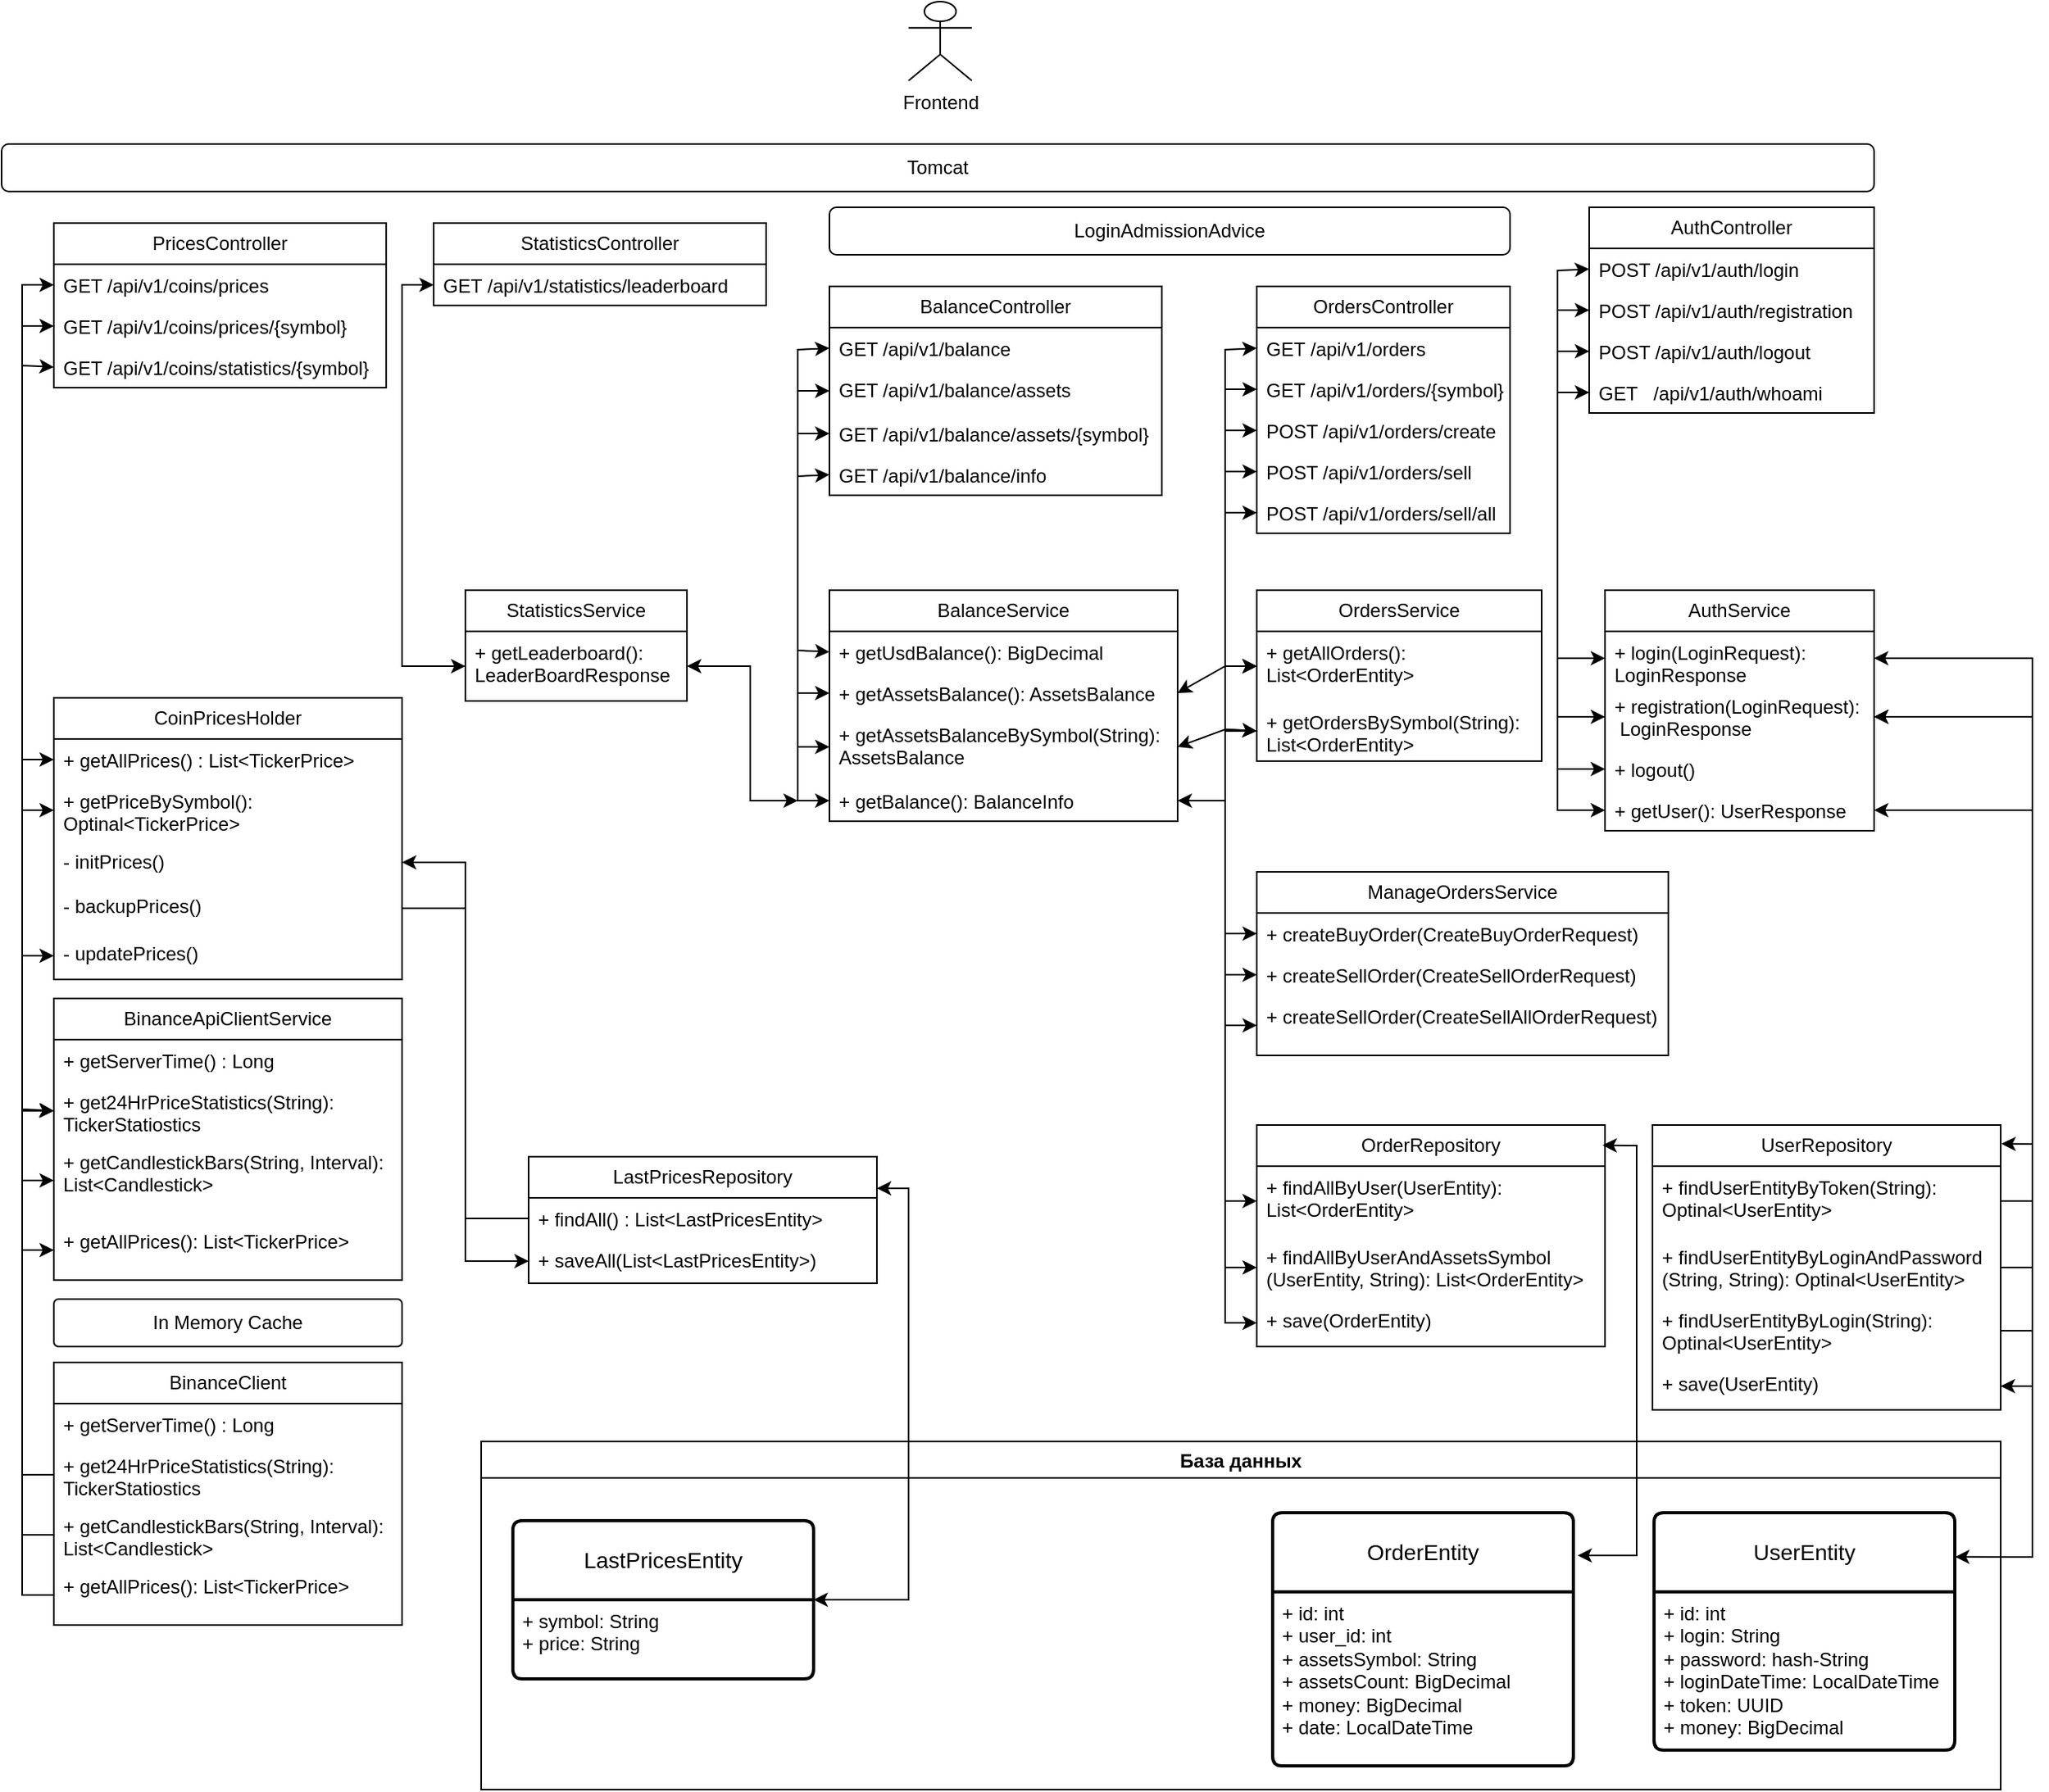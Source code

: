 <mxfile version="22.1.7" type="github">
  <diagram name="Страница — 1" id="rO8V4aVN-rIy3pqux7ci">
    <mxGraphModel dx="1809" dy="1086" grid="1" gridSize="10" guides="1" tooltips="1" connect="1" arrows="1" fold="1" page="1" pageScale="1" pageWidth="827" pageHeight="1169" math="0" shadow="0">
      <root>
        <mxCell id="0" />
        <mxCell id="1" parent="0" />
        <object label="BinanceClient" id="hBBP8pE9rFsqgsCnpL-p-4">
          <mxCell style="swimlane;fontStyle=0;childLayout=stackLayout;horizontal=1;startSize=26;fillColor=none;horizontalStack=0;resizeParent=1;resizeParentMax=0;resizeLast=0;collapsible=1;marginBottom=0;whiteSpace=wrap;html=1;" vertex="1" parent="1">
            <mxGeometry x="40" y="870" width="220" height="166" as="geometry">
              <mxRectangle x="90" y="880" width="110" height="30" as="alternateBounds" />
            </mxGeometry>
          </mxCell>
        </object>
        <mxCell id="hBBP8pE9rFsqgsCnpL-p-5" value="+ getServerTime() : Long" style="text;strokeColor=none;fillColor=none;align=left;verticalAlign=top;spacingLeft=4;spacingRight=4;overflow=hidden;rotatable=0;points=[[0,0.5],[1,0.5]];portConstraint=eastwest;whiteSpace=wrap;html=1;" vertex="1" parent="hBBP8pE9rFsqgsCnpL-p-4">
          <mxGeometry y="26" width="220" height="26" as="geometry" />
        </mxCell>
        <mxCell id="hBBP8pE9rFsqgsCnpL-p-7" value="+&amp;nbsp;get24HrPriceStatistics(String): TickerStatiostics" style="text;strokeColor=none;fillColor=none;align=left;verticalAlign=top;spacingLeft=4;spacingRight=4;overflow=hidden;rotatable=0;points=[[0,0.5],[1,0.5]];portConstraint=eastwest;whiteSpace=wrap;html=1;" vertex="1" parent="hBBP8pE9rFsqgsCnpL-p-4">
          <mxGeometry y="52" width="220" height="38" as="geometry" />
        </mxCell>
        <mxCell id="hBBP8pE9rFsqgsCnpL-p-6" value="+ getCandlestickBars(String, Interval): List&amp;lt;Candlestick&amp;gt;" style="text;strokeColor=none;fillColor=none;align=left;verticalAlign=top;spacingLeft=4;spacingRight=4;overflow=hidden;rotatable=0;points=[[0,0.5],[1,0.5]];portConstraint=eastwest;whiteSpace=wrap;html=1;" vertex="1" parent="hBBP8pE9rFsqgsCnpL-p-4">
          <mxGeometry y="90" width="220" height="38" as="geometry" />
        </mxCell>
        <mxCell id="hBBP8pE9rFsqgsCnpL-p-10" value="+ getAllPrices(): List&amp;lt;TickerPrice&amp;gt;" style="text;strokeColor=none;fillColor=none;align=left;verticalAlign=top;spacingLeft=4;spacingRight=4;overflow=hidden;rotatable=0;points=[[0,0.5],[1,0.5]];portConstraint=eastwest;whiteSpace=wrap;html=1;" vertex="1" parent="hBBP8pE9rFsqgsCnpL-p-4">
          <mxGeometry y="128" width="220" height="38" as="geometry" />
        </mxCell>
        <mxCell id="hBBP8pE9rFsqgsCnpL-p-12" value="In Memory Cache" style="rounded=1;arcSize=10;whiteSpace=wrap;html=1;align=center;" vertex="1" parent="1">
          <mxGeometry x="40" y="830" width="220" height="30" as="geometry" />
        </mxCell>
        <object label="BinanceApiClientService" id="hBBP8pE9rFsqgsCnpL-p-13">
          <mxCell style="swimlane;fontStyle=0;childLayout=stackLayout;horizontal=1;startSize=26;fillColor=none;horizontalStack=0;resizeParent=1;resizeParentMax=0;resizeLast=0;collapsible=1;marginBottom=0;whiteSpace=wrap;html=1;" vertex="1" parent="1">
            <mxGeometry x="40" y="640" width="220" height="178" as="geometry">
              <mxRectangle x="90" y="880" width="110" height="30" as="alternateBounds" />
            </mxGeometry>
          </mxCell>
        </object>
        <mxCell id="hBBP8pE9rFsqgsCnpL-p-14" value="+ getServerTime() : Long" style="text;strokeColor=none;fillColor=none;align=left;verticalAlign=top;spacingLeft=4;spacingRight=4;overflow=hidden;rotatable=0;points=[[0,0.5],[1,0.5]];portConstraint=eastwest;whiteSpace=wrap;html=1;" vertex="1" parent="hBBP8pE9rFsqgsCnpL-p-13">
          <mxGeometry y="26" width="220" height="26" as="geometry" />
        </mxCell>
        <mxCell id="hBBP8pE9rFsqgsCnpL-p-15" value="+&amp;nbsp;get24HrPriceStatistics(String): TickerStatiostics" style="text;strokeColor=none;fillColor=none;align=left;verticalAlign=top;spacingLeft=4;spacingRight=4;overflow=hidden;rotatable=0;points=[[0,0.5],[1,0.5]];portConstraint=eastwest;whiteSpace=wrap;html=1;" vertex="1" parent="hBBP8pE9rFsqgsCnpL-p-13">
          <mxGeometry y="52" width="220" height="38" as="geometry" />
        </mxCell>
        <mxCell id="hBBP8pE9rFsqgsCnpL-p-16" value="+ getCandlestickBars(String, Interval): List&amp;lt;Candlestick&amp;gt;" style="text;strokeColor=none;fillColor=none;align=left;verticalAlign=top;spacingLeft=4;spacingRight=4;overflow=hidden;rotatable=0;points=[[0,0.5],[1,0.5]];portConstraint=eastwest;whiteSpace=wrap;html=1;" vertex="1" parent="hBBP8pE9rFsqgsCnpL-p-13">
          <mxGeometry y="90" width="220" height="50" as="geometry" />
        </mxCell>
        <mxCell id="hBBP8pE9rFsqgsCnpL-p-17" value="+ getAllPrices(): List&amp;lt;TickerPrice&amp;gt;" style="text;strokeColor=none;fillColor=none;align=left;verticalAlign=top;spacingLeft=4;spacingRight=4;overflow=hidden;rotatable=0;points=[[0,0.5],[1,0.5]];portConstraint=eastwest;whiteSpace=wrap;html=1;" vertex="1" parent="hBBP8pE9rFsqgsCnpL-p-13">
          <mxGeometry y="140" width="220" height="38" as="geometry" />
        </mxCell>
        <object label="CoinPricesHolder" id="hBBP8pE9rFsqgsCnpL-p-18">
          <mxCell style="swimlane;fontStyle=0;childLayout=stackLayout;horizontal=1;startSize=26;fillColor=none;horizontalStack=0;resizeParent=1;resizeParentMax=0;resizeLast=0;collapsible=1;marginBottom=0;whiteSpace=wrap;html=1;" vertex="1" parent="1">
            <mxGeometry x="40" y="450" width="220" height="178" as="geometry">
              <mxRectangle x="90" y="880" width="110" height="30" as="alternateBounds" />
            </mxGeometry>
          </mxCell>
        </object>
        <mxCell id="hBBP8pE9rFsqgsCnpL-p-19" value="+ getAllPrices() : List&amp;lt;TickerPrice&amp;gt;" style="text;strokeColor=none;fillColor=none;align=left;verticalAlign=top;spacingLeft=4;spacingRight=4;overflow=hidden;rotatable=0;points=[[0,0.5],[1,0.5]];portConstraint=eastwest;whiteSpace=wrap;html=1;" vertex="1" parent="hBBP8pE9rFsqgsCnpL-p-18">
          <mxGeometry y="26" width="220" height="26" as="geometry" />
        </mxCell>
        <mxCell id="hBBP8pE9rFsqgsCnpL-p-23" value="+ getPriceBySymbol(): Optinal&amp;lt;TickerPrice&amp;gt;" style="text;strokeColor=none;fillColor=none;align=left;verticalAlign=top;spacingLeft=4;spacingRight=4;overflow=hidden;rotatable=0;points=[[0,0.5],[1,0.5]];portConstraint=eastwest;whiteSpace=wrap;html=1;" vertex="1" parent="hBBP8pE9rFsqgsCnpL-p-18">
          <mxGeometry y="52" width="220" height="38" as="geometry" />
        </mxCell>
        <mxCell id="hBBP8pE9rFsqgsCnpL-p-20" value="-&amp;nbsp;initPrices()" style="text;strokeColor=none;fillColor=none;align=left;verticalAlign=top;spacingLeft=4;spacingRight=4;overflow=hidden;rotatable=0;points=[[0,0.5],[1,0.5]];portConstraint=eastwest;whiteSpace=wrap;html=1;" vertex="1" parent="hBBP8pE9rFsqgsCnpL-p-18">
          <mxGeometry y="90" width="220" height="28" as="geometry" />
        </mxCell>
        <mxCell id="hBBP8pE9rFsqgsCnpL-p-21" value="-&amp;nbsp;backupPrices()" style="text;strokeColor=none;fillColor=none;align=left;verticalAlign=top;spacingLeft=4;spacingRight=4;overflow=hidden;rotatable=0;points=[[0,0.5],[1,0.5]];portConstraint=eastwest;whiteSpace=wrap;html=1;" vertex="1" parent="hBBP8pE9rFsqgsCnpL-p-18">
          <mxGeometry y="118" width="220" height="30" as="geometry" />
        </mxCell>
        <mxCell id="hBBP8pE9rFsqgsCnpL-p-22" value="-&amp;nbsp;updatePrices&lt;span style=&quot;background-color: initial;&quot;&gt;()&lt;/span&gt;" style="text;strokeColor=none;fillColor=none;align=left;verticalAlign=top;spacingLeft=4;spacingRight=4;overflow=hidden;rotatable=0;points=[[0,0.5],[1,0.5]];portConstraint=eastwest;whiteSpace=wrap;html=1;" vertex="1" parent="hBBP8pE9rFsqgsCnpL-p-18">
          <mxGeometry y="148" width="220" height="30" as="geometry" />
        </mxCell>
        <mxCell id="hBBP8pE9rFsqgsCnpL-p-26" value="База данных" style="swimlane;" vertex="1" parent="1">
          <mxGeometry x="310" y="920" width="960" height="220" as="geometry" />
        </mxCell>
        <mxCell id="hBBP8pE9rFsqgsCnpL-p-27" value="UserEntity" style="swimlane;childLayout=stackLayout;horizontal=1;startSize=50;horizontalStack=0;rounded=1;fontSize=14;fontStyle=0;strokeWidth=2;resizeParent=0;resizeLast=1;shadow=0;dashed=0;align=center;arcSize=4;whiteSpace=wrap;html=1;" vertex="1" parent="hBBP8pE9rFsqgsCnpL-p-26">
          <mxGeometry x="741" y="45" width="190" height="150" as="geometry" />
        </mxCell>
        <mxCell id="hBBP8pE9rFsqgsCnpL-p-28" value="+ id: int&lt;br&gt;+ login: String&lt;br&gt;+ password: hash-String&lt;br&gt;+ loginDateTime: LocalDateTime&lt;br&gt;+ token: UUID&lt;br&gt;+ money: BigDecimal" style="align=left;strokeColor=none;fillColor=none;spacingLeft=4;fontSize=12;verticalAlign=top;resizable=0;rotatable=0;part=1;html=1;" vertex="1" parent="hBBP8pE9rFsqgsCnpL-p-27">
          <mxGeometry y="50" width="190" height="100" as="geometry" />
        </mxCell>
        <mxCell id="hBBP8pE9rFsqgsCnpL-p-32" value="OrderEntity" style="swimlane;childLayout=stackLayout;horizontal=1;startSize=50;horizontalStack=0;rounded=1;fontSize=14;fontStyle=0;strokeWidth=2;resizeParent=0;resizeLast=1;shadow=0;dashed=0;align=center;arcSize=4;whiteSpace=wrap;html=1;" vertex="1" parent="hBBP8pE9rFsqgsCnpL-p-26">
          <mxGeometry x="500" y="45" width="190" height="160" as="geometry" />
        </mxCell>
        <mxCell id="hBBP8pE9rFsqgsCnpL-p-33" value="+ id: int&lt;br&gt;+ user_id: int&lt;br&gt;+ assetsSymbol: String&lt;br&gt;+ assetsCount: BigDecimal&lt;br&gt;+ money: BigDecimal&lt;br&gt;+ date: LocalDateTime" style="align=left;strokeColor=none;fillColor=none;spacingLeft=4;fontSize=12;verticalAlign=top;resizable=0;rotatable=0;part=1;html=1;" vertex="1" parent="hBBP8pE9rFsqgsCnpL-p-32">
          <mxGeometry y="50" width="190" height="110" as="geometry" />
        </mxCell>
        <mxCell id="hBBP8pE9rFsqgsCnpL-p-34" value="LastPricesEntity" style="swimlane;childLayout=stackLayout;horizontal=1;startSize=50;horizontalStack=0;rounded=1;fontSize=14;fontStyle=0;strokeWidth=2;resizeParent=0;resizeLast=1;shadow=0;dashed=0;align=center;arcSize=4;whiteSpace=wrap;html=1;" vertex="1" parent="hBBP8pE9rFsqgsCnpL-p-26">
          <mxGeometry x="20" y="50" width="190" height="100" as="geometry" />
        </mxCell>
        <mxCell id="hBBP8pE9rFsqgsCnpL-p-35" value="+ symbol: String&lt;br&gt;+ price: String" style="align=left;strokeColor=none;fillColor=none;spacingLeft=4;fontSize=12;verticalAlign=top;resizable=0;rotatable=0;part=1;html=1;" vertex="1" parent="hBBP8pE9rFsqgsCnpL-p-34">
          <mxGeometry y="50" width="190" height="50" as="geometry" />
        </mxCell>
        <object label="LastPricesRepository" id="hBBP8pE9rFsqgsCnpL-p-37">
          <mxCell style="swimlane;fontStyle=0;childLayout=stackLayout;horizontal=1;startSize=26;fillColor=none;horizontalStack=0;resizeParent=1;resizeParentMax=0;resizeLast=0;collapsible=1;marginBottom=0;whiteSpace=wrap;html=1;" vertex="1" parent="1">
            <mxGeometry x="340" y="740" width="220" height="80" as="geometry">
              <mxRectangle x="90" y="880" width="110" height="30" as="alternateBounds" />
            </mxGeometry>
          </mxCell>
        </object>
        <mxCell id="hBBP8pE9rFsqgsCnpL-p-38" value="+ findAll() : List&amp;lt;LastPricesEntity&amp;gt;" style="text;strokeColor=none;fillColor=none;align=left;verticalAlign=top;spacingLeft=4;spacingRight=4;overflow=hidden;rotatable=0;points=[[0,0.5],[1,0.5]];portConstraint=eastwest;whiteSpace=wrap;html=1;" vertex="1" parent="hBBP8pE9rFsqgsCnpL-p-37">
          <mxGeometry y="26" width="220" height="26" as="geometry" />
        </mxCell>
        <mxCell id="hBBP8pE9rFsqgsCnpL-p-39" value="+ saveAll(List&amp;lt;LastPricesEntity&amp;gt;)" style="text;strokeColor=none;fillColor=none;align=left;verticalAlign=top;spacingLeft=4;spacingRight=4;overflow=hidden;rotatable=0;points=[[0,0.5],[1,0.5]];portConstraint=eastwest;whiteSpace=wrap;html=1;" vertex="1" parent="hBBP8pE9rFsqgsCnpL-p-37">
          <mxGeometry y="52" width="220" height="28" as="geometry" />
        </mxCell>
        <object label="OrderRepository" id="hBBP8pE9rFsqgsCnpL-p-43">
          <mxCell style="swimlane;fontStyle=0;childLayout=stackLayout;horizontal=1;startSize=26;fillColor=none;horizontalStack=0;resizeParent=1;resizeParentMax=0;resizeLast=0;collapsible=1;marginBottom=0;whiteSpace=wrap;html=1;" vertex="1" parent="1">
            <mxGeometry x="800" y="720" width="220" height="140" as="geometry">
              <mxRectangle x="90" y="880" width="110" height="30" as="alternateBounds" />
            </mxGeometry>
          </mxCell>
        </object>
        <mxCell id="hBBP8pE9rFsqgsCnpL-p-44" value="+ findAllByUser(UserEntity): List&amp;lt;OrderEntity&amp;gt;" style="text;strokeColor=none;fillColor=none;align=left;verticalAlign=top;spacingLeft=4;spacingRight=4;overflow=hidden;rotatable=0;points=[[0,0.5],[1,0.5]];portConstraint=eastwest;whiteSpace=wrap;html=1;" vertex="1" parent="hBBP8pE9rFsqgsCnpL-p-43">
          <mxGeometry y="26" width="220" height="44" as="geometry" />
        </mxCell>
        <mxCell id="hBBP8pE9rFsqgsCnpL-p-45" value="+ findAllByUserAndAssetsSymbol&lt;br&gt;(UserEntity, String): List&amp;lt;OrderEntity&amp;gt;" style="text;strokeColor=none;fillColor=none;align=left;verticalAlign=top;spacingLeft=4;spacingRight=4;overflow=hidden;rotatable=0;points=[[0,0.5],[1,0.5]];portConstraint=eastwest;whiteSpace=wrap;html=1;" vertex="1" parent="hBBP8pE9rFsqgsCnpL-p-43">
          <mxGeometry y="70" width="220" height="40" as="geometry" />
        </mxCell>
        <mxCell id="hBBP8pE9rFsqgsCnpL-p-46" value="+ save(OrderEntity)" style="text;strokeColor=none;fillColor=none;align=left;verticalAlign=top;spacingLeft=4;spacingRight=4;overflow=hidden;rotatable=0;points=[[0,0.5],[1,0.5]];portConstraint=eastwest;whiteSpace=wrap;html=1;" vertex="1" parent="hBBP8pE9rFsqgsCnpL-p-43">
          <mxGeometry y="110" width="220" height="30" as="geometry" />
        </mxCell>
        <object label="UserRepository" id="hBBP8pE9rFsqgsCnpL-p-47">
          <mxCell style="swimlane;fontStyle=0;childLayout=stackLayout;horizontal=1;startSize=26;fillColor=none;horizontalStack=0;resizeParent=1;resizeParentMax=0;resizeLast=0;collapsible=1;marginBottom=0;whiteSpace=wrap;html=1;" vertex="1" parent="1">
            <mxGeometry x="1050" y="720" width="220" height="180" as="geometry">
              <mxRectangle x="90" y="880" width="110" height="30" as="alternateBounds" />
            </mxGeometry>
          </mxCell>
        </object>
        <mxCell id="hBBP8pE9rFsqgsCnpL-p-48" value="+ findUserEntityByToken(String): Optinal&amp;lt;UserEntity&amp;gt;" style="text;strokeColor=none;fillColor=none;align=left;verticalAlign=top;spacingLeft=4;spacingRight=4;overflow=hidden;rotatable=0;points=[[0,0.5],[1,0.5]];portConstraint=eastwest;whiteSpace=wrap;html=1;" vertex="1" parent="hBBP8pE9rFsqgsCnpL-p-47">
          <mxGeometry y="26" width="220" height="44" as="geometry" />
        </mxCell>
        <mxCell id="hBBP8pE9rFsqgsCnpL-p-49" value="+&amp;nbsp;findUserEntityByLoginAndPassword&lt;br&gt;(String, String): Optinal&amp;lt;UserEntity&amp;gt;" style="text;strokeColor=none;fillColor=none;align=left;verticalAlign=top;spacingLeft=4;spacingRight=4;overflow=hidden;rotatable=0;points=[[0,0.5],[1,0.5]];portConstraint=eastwest;whiteSpace=wrap;html=1;" vertex="1" parent="hBBP8pE9rFsqgsCnpL-p-47">
          <mxGeometry y="70" width="220" height="40" as="geometry" />
        </mxCell>
        <mxCell id="hBBP8pE9rFsqgsCnpL-p-51" value="+&amp;nbsp;findUserEntityByLogin(String):&amp;nbsp;&lt;br&gt;Optinal&amp;lt;UserEntity&amp;gt;" style="text;strokeColor=none;fillColor=none;align=left;verticalAlign=top;spacingLeft=4;spacingRight=4;overflow=hidden;rotatable=0;points=[[0,0.5],[1,0.5]];portConstraint=eastwest;whiteSpace=wrap;html=1;" vertex="1" parent="hBBP8pE9rFsqgsCnpL-p-47">
          <mxGeometry y="110" width="220" height="40" as="geometry" />
        </mxCell>
        <mxCell id="hBBP8pE9rFsqgsCnpL-p-50" value="+ save(UserEntity)" style="text;strokeColor=none;fillColor=none;align=left;verticalAlign=top;spacingLeft=4;spacingRight=4;overflow=hidden;rotatable=0;points=[[0,0.5],[1,0.5]];portConstraint=eastwest;whiteSpace=wrap;html=1;" vertex="1" parent="hBBP8pE9rFsqgsCnpL-p-47">
          <mxGeometry y="150" width="220" height="30" as="geometry" />
        </mxCell>
        <mxCell id="hBBP8pE9rFsqgsCnpL-p-52" value="AuthController" style="swimlane;fontStyle=0;childLayout=stackLayout;horizontal=1;startSize=26;fillColor=none;horizontalStack=0;resizeParent=1;resizeParentMax=0;resizeLast=0;collapsible=1;marginBottom=0;whiteSpace=wrap;html=1;" vertex="1" parent="1">
          <mxGeometry x="1010" y="140" width="180" height="130" as="geometry">
            <mxRectangle x="1241" y="270" width="120" height="30" as="alternateBounds" />
          </mxGeometry>
        </mxCell>
        <mxCell id="hBBP8pE9rFsqgsCnpL-p-53" value="POST /api/v1/auth/login" style="text;strokeColor=none;fillColor=none;align=left;verticalAlign=top;spacingLeft=4;spacingRight=4;overflow=hidden;rotatable=0;points=[[0,0.5],[1,0.5]];portConstraint=eastwest;whiteSpace=wrap;html=1;" vertex="1" parent="hBBP8pE9rFsqgsCnpL-p-52">
          <mxGeometry y="26" width="180" height="26" as="geometry" />
        </mxCell>
        <mxCell id="hBBP8pE9rFsqgsCnpL-p-54" value="POST /api/v1/auth/registration" style="text;strokeColor=none;fillColor=none;align=left;verticalAlign=top;spacingLeft=4;spacingRight=4;overflow=hidden;rotatable=0;points=[[0,0.5],[1,0.5]];portConstraint=eastwest;whiteSpace=wrap;html=1;" vertex="1" parent="hBBP8pE9rFsqgsCnpL-p-52">
          <mxGeometry y="52" width="180" height="26" as="geometry" />
        </mxCell>
        <mxCell id="hBBP8pE9rFsqgsCnpL-p-55" value="POST /api/v1/auth/logout" style="text;strokeColor=none;fillColor=none;align=left;verticalAlign=top;spacingLeft=4;spacingRight=4;overflow=hidden;rotatable=0;points=[[0,0.5],[1,0.5]];portConstraint=eastwest;whiteSpace=wrap;html=1;" vertex="1" parent="hBBP8pE9rFsqgsCnpL-p-52">
          <mxGeometry y="78" width="180" height="26" as="geometry" />
        </mxCell>
        <mxCell id="hBBP8pE9rFsqgsCnpL-p-56" value="GET&amp;nbsp; &amp;nbsp;/api/v1/auth/whoami" style="text;strokeColor=none;fillColor=none;align=left;verticalAlign=top;spacingLeft=4;spacingRight=4;overflow=hidden;rotatable=0;points=[[0,0.5],[1,0.5]];portConstraint=eastwest;whiteSpace=wrap;html=1;" vertex="1" parent="hBBP8pE9rFsqgsCnpL-p-52">
          <mxGeometry y="104" width="180" height="26" as="geometry" />
        </mxCell>
        <mxCell id="hBBP8pE9rFsqgsCnpL-p-57" value="AuthService" style="swimlane;fontStyle=0;childLayout=stackLayout;horizontal=1;startSize=26;fillColor=none;horizontalStack=0;resizeParent=1;resizeParentMax=0;resizeLast=0;collapsible=1;marginBottom=0;whiteSpace=wrap;html=1;" vertex="1" parent="1">
          <mxGeometry x="1020" y="382" width="170" height="152" as="geometry" />
        </mxCell>
        <mxCell id="hBBP8pE9rFsqgsCnpL-p-58" value="+ login(LoginRequest): &lt;br&gt;LoginResponse" style="text;strokeColor=none;fillColor=none;align=left;verticalAlign=top;spacingLeft=4;spacingRight=4;overflow=hidden;rotatable=0;points=[[0,0.5],[1,0.5]];portConstraint=eastwest;whiteSpace=wrap;html=1;" vertex="1" parent="hBBP8pE9rFsqgsCnpL-p-57">
          <mxGeometry y="26" width="170" height="34" as="geometry" />
        </mxCell>
        <mxCell id="hBBP8pE9rFsqgsCnpL-p-59" value="+ registration(LoginRequest):&lt;br&gt;&amp;nbsp;LoginResponse" style="text;strokeColor=none;fillColor=none;align=left;verticalAlign=top;spacingLeft=4;spacingRight=4;overflow=hidden;rotatable=0;points=[[0,0.5],[1,0.5]];portConstraint=eastwest;whiteSpace=wrap;html=1;" vertex="1" parent="hBBP8pE9rFsqgsCnpL-p-57">
          <mxGeometry y="60" width="170" height="40" as="geometry" />
        </mxCell>
        <mxCell id="hBBP8pE9rFsqgsCnpL-p-60" value="+ logout()" style="text;strokeColor=none;fillColor=none;align=left;verticalAlign=top;spacingLeft=4;spacingRight=4;overflow=hidden;rotatable=0;points=[[0,0.5],[1,0.5]];portConstraint=eastwest;whiteSpace=wrap;html=1;" vertex="1" parent="hBBP8pE9rFsqgsCnpL-p-57">
          <mxGeometry y="100" width="170" height="26" as="geometry" />
        </mxCell>
        <mxCell id="hBBP8pE9rFsqgsCnpL-p-61" value="+ getUser(): UserResponse" style="text;strokeColor=none;fillColor=none;align=left;verticalAlign=top;spacingLeft=4;spacingRight=4;overflow=hidden;rotatable=0;points=[[0,0.5],[1,0.5]];portConstraint=eastwest;whiteSpace=wrap;html=1;" vertex="1" parent="hBBP8pE9rFsqgsCnpL-p-57">
          <mxGeometry y="126" width="170" height="26" as="geometry" />
        </mxCell>
        <mxCell id="hBBP8pE9rFsqgsCnpL-p-62" value="LoginAdmissionAdvice" style="rounded=1;whiteSpace=wrap;html=1;" vertex="1" parent="1">
          <mxGeometry x="530" y="140" width="430" height="30" as="geometry" />
        </mxCell>
        <mxCell id="hBBP8pE9rFsqgsCnpL-p-63" value="BalanceController" style="swimlane;fontStyle=0;childLayout=stackLayout;horizontal=1;startSize=26;fillColor=none;horizontalStack=0;resizeParent=1;resizeParentMax=0;resizeLast=0;collapsible=1;marginBottom=0;whiteSpace=wrap;html=1;" vertex="1" parent="1">
          <mxGeometry x="530" y="190" width="210" height="132" as="geometry" />
        </mxCell>
        <mxCell id="hBBP8pE9rFsqgsCnpL-p-64" value="GET /api/v1/balance" style="text;strokeColor=none;fillColor=none;align=left;verticalAlign=top;spacingLeft=4;spacingRight=4;overflow=hidden;rotatable=0;points=[[0,0.5],[1,0.5]];portConstraint=eastwest;whiteSpace=wrap;html=1;" vertex="1" parent="hBBP8pE9rFsqgsCnpL-p-63">
          <mxGeometry y="26" width="210" height="26" as="geometry" />
        </mxCell>
        <mxCell id="hBBP8pE9rFsqgsCnpL-p-68" value="GET /api/v1/balance/assets" style="text;strokeColor=none;fillColor=none;align=left;verticalAlign=top;spacingLeft=4;spacingRight=4;overflow=hidden;rotatable=0;points=[[0,0.5],[1,0.5]];portConstraint=eastwest;whiteSpace=wrap;html=1;" vertex="1" parent="hBBP8pE9rFsqgsCnpL-p-63">
          <mxGeometry y="52" width="210" height="28" as="geometry" />
        </mxCell>
        <mxCell id="hBBP8pE9rFsqgsCnpL-p-69" value="GET /api/v1/balance/assets/{symbol}" style="text;strokeColor=none;fillColor=none;align=left;verticalAlign=top;spacingLeft=4;spacingRight=4;overflow=hidden;rotatable=0;points=[[0,0.5],[1,0.5]];portConstraint=eastwest;whiteSpace=wrap;html=1;" vertex="1" parent="hBBP8pE9rFsqgsCnpL-p-63">
          <mxGeometry y="80" width="210" height="26" as="geometry" />
        </mxCell>
        <mxCell id="hBBP8pE9rFsqgsCnpL-p-70" value="GET /api/v1/balance/info" style="text;strokeColor=none;fillColor=none;align=left;verticalAlign=top;spacingLeft=4;spacingRight=4;overflow=hidden;rotatable=0;points=[[0,0.5],[1,0.5]];portConstraint=eastwest;whiteSpace=wrap;html=1;" vertex="1" parent="hBBP8pE9rFsqgsCnpL-p-63">
          <mxGeometry y="106" width="210" height="26" as="geometry" />
        </mxCell>
        <mxCell id="hBBP8pE9rFsqgsCnpL-p-71" value="OrdersController" style="swimlane;fontStyle=0;childLayout=stackLayout;horizontal=1;startSize=26;fillColor=none;horizontalStack=0;resizeParent=1;resizeParentMax=0;resizeLast=0;collapsible=1;marginBottom=0;whiteSpace=wrap;html=1;" vertex="1" parent="1">
          <mxGeometry x="800" y="190" width="160" height="156" as="geometry" />
        </mxCell>
        <mxCell id="hBBP8pE9rFsqgsCnpL-p-72" value="GET&amp;nbsp;/api/v1/orders" style="text;strokeColor=none;fillColor=none;align=left;verticalAlign=top;spacingLeft=4;spacingRight=4;overflow=hidden;rotatable=0;points=[[0,0.5],[1,0.5]];portConstraint=eastwest;whiteSpace=wrap;html=1;" vertex="1" parent="hBBP8pE9rFsqgsCnpL-p-71">
          <mxGeometry y="26" width="160" height="26" as="geometry" />
        </mxCell>
        <mxCell id="hBBP8pE9rFsqgsCnpL-p-76" value="GET&amp;nbsp;/api/v1/orders/{symbol}" style="text;strokeColor=none;fillColor=none;align=left;verticalAlign=top;spacingLeft=4;spacingRight=4;overflow=hidden;rotatable=0;points=[[0,0.5],[1,0.5]];portConstraint=eastwest;whiteSpace=wrap;html=1;" vertex="1" parent="hBBP8pE9rFsqgsCnpL-p-71">
          <mxGeometry y="52" width="160" height="26" as="geometry" />
        </mxCell>
        <mxCell id="hBBP8pE9rFsqgsCnpL-p-77" value="POST /api/v1/orders/create" style="text;strokeColor=none;fillColor=none;align=left;verticalAlign=top;spacingLeft=4;spacingRight=4;overflow=hidden;rotatable=0;points=[[0,0.5],[1,0.5]];portConstraint=eastwest;whiteSpace=wrap;html=1;" vertex="1" parent="hBBP8pE9rFsqgsCnpL-p-71">
          <mxGeometry y="78" width="160" height="26" as="geometry" />
        </mxCell>
        <mxCell id="hBBP8pE9rFsqgsCnpL-p-78" value="POST /api/v1/orders/sell" style="text;strokeColor=none;fillColor=none;align=left;verticalAlign=top;spacingLeft=4;spacingRight=4;overflow=hidden;rotatable=0;points=[[0,0.5],[1,0.5]];portConstraint=eastwest;whiteSpace=wrap;html=1;" vertex="1" parent="hBBP8pE9rFsqgsCnpL-p-71">
          <mxGeometry y="104" width="160" height="26" as="geometry" />
        </mxCell>
        <mxCell id="hBBP8pE9rFsqgsCnpL-p-79" value="POST /api/v1/orders/sell/all" style="text;strokeColor=none;fillColor=none;align=left;verticalAlign=top;spacingLeft=4;spacingRight=4;overflow=hidden;rotatable=0;points=[[0,0.5],[1,0.5]];portConstraint=eastwest;whiteSpace=wrap;html=1;" vertex="1" parent="hBBP8pE9rFsqgsCnpL-p-71">
          <mxGeometry y="130" width="160" height="26" as="geometry" />
        </mxCell>
        <mxCell id="hBBP8pE9rFsqgsCnpL-p-80" value="PricesController" style="swimlane;fontStyle=0;childLayout=stackLayout;horizontal=1;startSize=26;fillColor=none;horizontalStack=0;resizeParent=1;resizeParentMax=0;resizeLast=0;collapsible=1;marginBottom=0;whiteSpace=wrap;html=1;" vertex="1" parent="1">
          <mxGeometry x="40" y="150" width="210" height="104" as="geometry" />
        </mxCell>
        <mxCell id="hBBP8pE9rFsqgsCnpL-p-81" value="GET /api/v1/coins/prices" style="text;strokeColor=none;fillColor=none;align=left;verticalAlign=top;spacingLeft=4;spacingRight=4;overflow=hidden;rotatable=0;points=[[0,0.5],[1,0.5]];portConstraint=eastwest;whiteSpace=wrap;html=1;" vertex="1" parent="hBBP8pE9rFsqgsCnpL-p-80">
          <mxGeometry y="26" width="210" height="26" as="geometry" />
        </mxCell>
        <mxCell id="hBBP8pE9rFsqgsCnpL-p-85" value="GET /api/v1/coins/prices/{symbol}" style="text;strokeColor=none;fillColor=none;align=left;verticalAlign=top;spacingLeft=4;spacingRight=4;overflow=hidden;rotatable=0;points=[[0,0.5],[1,0.5]];portConstraint=eastwest;whiteSpace=wrap;html=1;" vertex="1" parent="hBBP8pE9rFsqgsCnpL-p-80">
          <mxGeometry y="52" width="210" height="26" as="geometry" />
        </mxCell>
        <mxCell id="hBBP8pE9rFsqgsCnpL-p-86" value="GET /api/v1/coins/statistics/{symbol}" style="text;strokeColor=none;fillColor=none;align=left;verticalAlign=top;spacingLeft=4;spacingRight=4;overflow=hidden;rotatable=0;points=[[0,0.5],[1,0.5]];portConstraint=eastwest;whiteSpace=wrap;html=1;" vertex="1" parent="hBBP8pE9rFsqgsCnpL-p-80">
          <mxGeometry y="78" width="210" height="26" as="geometry" />
        </mxCell>
        <mxCell id="hBBP8pE9rFsqgsCnpL-p-87" value="StatisticsController" style="swimlane;fontStyle=0;childLayout=stackLayout;horizontal=1;startSize=26;fillColor=none;horizontalStack=0;resizeParent=1;resizeParentMax=0;resizeLast=0;collapsible=1;marginBottom=0;whiteSpace=wrap;html=1;" vertex="1" parent="1">
          <mxGeometry x="280" y="150" width="210" height="52" as="geometry" />
        </mxCell>
        <mxCell id="hBBP8pE9rFsqgsCnpL-p-88" value="GET&amp;nbsp;/api/v1/statistics/leaderboard" style="text;strokeColor=none;fillColor=none;align=left;verticalAlign=top;spacingLeft=4;spacingRight=4;overflow=hidden;rotatable=0;points=[[0,0.5],[1,0.5]];portConstraint=eastwest;whiteSpace=wrap;html=1;" vertex="1" parent="hBBP8pE9rFsqgsCnpL-p-87">
          <mxGeometry y="26" width="210" height="26" as="geometry" />
        </mxCell>
        <mxCell id="hBBP8pE9rFsqgsCnpL-p-91" value="Frontend" style="shape=umlActor;verticalLabelPosition=bottom;verticalAlign=top;html=1;outlineConnect=0;" vertex="1" parent="1">
          <mxGeometry x="580" y="10" width="40" height="50" as="geometry" />
        </mxCell>
        <mxCell id="hBBP8pE9rFsqgsCnpL-p-97" value="BalanceService" style="swimlane;fontStyle=0;childLayout=stackLayout;horizontal=1;startSize=26;fillColor=none;horizontalStack=0;resizeParent=1;resizeParentMax=0;resizeLast=0;collapsible=1;marginBottom=0;whiteSpace=wrap;html=1;" vertex="1" parent="1">
          <mxGeometry x="530" y="382" width="220" height="146" as="geometry" />
        </mxCell>
        <mxCell id="hBBP8pE9rFsqgsCnpL-p-104" value="+&amp;nbsp;getUsdBalance(): BigDecimal" style="text;strokeColor=none;fillColor=none;align=left;verticalAlign=top;spacingLeft=4;spacingRight=4;overflow=hidden;rotatable=0;points=[[0,0.5],[1,0.5]];portConstraint=eastwest;whiteSpace=wrap;html=1;" vertex="1" parent="hBBP8pE9rFsqgsCnpL-p-97">
          <mxGeometry y="26" width="220" height="26" as="geometry" />
        </mxCell>
        <mxCell id="hBBP8pE9rFsqgsCnpL-p-102" value="+ getAssetsBalance(): AssetsBalance" style="text;strokeColor=none;fillColor=none;align=left;verticalAlign=top;spacingLeft=4;spacingRight=4;overflow=hidden;rotatable=0;points=[[0,0.5],[1,0.5]];portConstraint=eastwest;whiteSpace=wrap;html=1;" vertex="1" parent="hBBP8pE9rFsqgsCnpL-p-97">
          <mxGeometry y="52" width="220" height="26" as="geometry" />
        </mxCell>
        <mxCell id="hBBP8pE9rFsqgsCnpL-p-103" value="+ getAssetsBalanceBySymbol(String): AssetsBalance" style="text;strokeColor=none;fillColor=none;align=left;verticalAlign=top;spacingLeft=4;spacingRight=4;overflow=hidden;rotatable=0;points=[[0,0.5],[1,0.5]];portConstraint=eastwest;whiteSpace=wrap;html=1;" vertex="1" parent="hBBP8pE9rFsqgsCnpL-p-97">
          <mxGeometry y="78" width="220" height="42" as="geometry" />
        </mxCell>
        <mxCell id="hBBP8pE9rFsqgsCnpL-p-98" value="+ getBalance(): BalanceInfo" style="text;strokeColor=none;fillColor=none;align=left;verticalAlign=top;spacingLeft=4;spacingRight=4;overflow=hidden;rotatable=0;points=[[0,0.5],[1,0.5]];portConstraint=eastwest;whiteSpace=wrap;html=1;" vertex="1" parent="hBBP8pE9rFsqgsCnpL-p-97">
          <mxGeometry y="120" width="220" height="26" as="geometry" />
        </mxCell>
        <mxCell id="hBBP8pE9rFsqgsCnpL-p-110" value="StatisticsService" style="swimlane;fontStyle=0;childLayout=stackLayout;horizontal=1;startSize=26;fillColor=none;horizontalStack=0;resizeParent=1;resizeParentMax=0;resizeLast=0;collapsible=1;marginBottom=0;whiteSpace=wrap;html=1;" vertex="1" parent="1">
          <mxGeometry x="300" y="382" width="140" height="70" as="geometry" />
        </mxCell>
        <mxCell id="hBBP8pE9rFsqgsCnpL-p-111" value="+&amp;nbsp;getLeaderboard(): LeaderBoardResponse" style="text;strokeColor=none;fillColor=none;align=left;verticalAlign=top;spacingLeft=4;spacingRight=4;overflow=hidden;rotatable=0;points=[[0,0.5],[1,0.5]];portConstraint=eastwest;whiteSpace=wrap;html=1;" vertex="1" parent="hBBP8pE9rFsqgsCnpL-p-110">
          <mxGeometry y="26" width="140" height="44" as="geometry" />
        </mxCell>
        <mxCell id="hBBP8pE9rFsqgsCnpL-p-121" value="OrdersService" style="swimlane;fontStyle=0;childLayout=stackLayout;horizontal=1;startSize=26;fillColor=none;horizontalStack=0;resizeParent=1;resizeParentMax=0;resizeLast=0;collapsible=1;marginBottom=0;whiteSpace=wrap;html=1;" vertex="1" parent="1">
          <mxGeometry x="800" y="382" width="180" height="108" as="geometry" />
        </mxCell>
        <mxCell id="hBBP8pE9rFsqgsCnpL-p-122" value="+ getAllOrders():&amp;nbsp;&lt;br&gt;List&amp;lt;OrderEntity&amp;gt;" style="text;strokeColor=none;fillColor=none;align=left;verticalAlign=top;spacingLeft=4;spacingRight=4;overflow=hidden;rotatable=0;points=[[0,0.5],[1,0.5]];portConstraint=eastwest;whiteSpace=wrap;html=1;" vertex="1" parent="hBBP8pE9rFsqgsCnpL-p-121">
          <mxGeometry y="26" width="180" height="44" as="geometry" />
        </mxCell>
        <mxCell id="hBBP8pE9rFsqgsCnpL-p-127" value="+ getOrdersBySymbol(String): &lt;br&gt;List&amp;lt;OrderEntity&amp;gt;" style="text;strokeColor=none;fillColor=none;align=left;verticalAlign=top;spacingLeft=4;spacingRight=4;overflow=hidden;rotatable=0;points=[[0,0.5],[1,0.5]];portConstraint=eastwest;whiteSpace=wrap;html=1;" vertex="1" parent="hBBP8pE9rFsqgsCnpL-p-121">
          <mxGeometry y="70" width="180" height="38" as="geometry" />
        </mxCell>
        <mxCell id="hBBP8pE9rFsqgsCnpL-p-128" value="ManageOrdersService" style="swimlane;fontStyle=0;childLayout=stackLayout;horizontal=1;startSize=26;fillColor=none;horizontalStack=0;resizeParent=1;resizeParentMax=0;resizeLast=0;collapsible=1;marginBottom=0;whiteSpace=wrap;html=1;" vertex="1" parent="1">
          <mxGeometry x="800" y="560" width="260" height="116" as="geometry" />
        </mxCell>
        <mxCell id="hBBP8pE9rFsqgsCnpL-p-131" value="+&amp;nbsp;createBuyOrder(CreateBuyOrderRequest)" style="text;strokeColor=none;fillColor=none;align=left;verticalAlign=top;spacingLeft=4;spacingRight=4;overflow=hidden;rotatable=0;points=[[0,0.5],[1,0.5]];portConstraint=eastwest;whiteSpace=wrap;html=1;" vertex="1" parent="hBBP8pE9rFsqgsCnpL-p-128">
          <mxGeometry y="26" width="260" height="26" as="geometry" />
        </mxCell>
        <mxCell id="hBBP8pE9rFsqgsCnpL-p-129" value="+&amp;nbsp;createSellOrder(CreateSellOrderRequest)" style="text;strokeColor=none;fillColor=none;align=left;verticalAlign=top;spacingLeft=4;spacingRight=4;overflow=hidden;rotatable=0;points=[[0,0.5],[1,0.5]];portConstraint=eastwest;whiteSpace=wrap;html=1;" vertex="1" parent="hBBP8pE9rFsqgsCnpL-p-128">
          <mxGeometry y="52" width="260" height="26" as="geometry" />
        </mxCell>
        <mxCell id="hBBP8pE9rFsqgsCnpL-p-130" value="+&amp;nbsp;createSellOrder(CreateSellAllOrderRequest)" style="text;strokeColor=none;fillColor=none;align=left;verticalAlign=top;spacingLeft=4;spacingRight=4;overflow=hidden;rotatable=0;points=[[0,0.5],[1,0.5]];portConstraint=eastwest;whiteSpace=wrap;html=1;" vertex="1" parent="hBBP8pE9rFsqgsCnpL-p-128">
          <mxGeometry y="78" width="260" height="38" as="geometry" />
        </mxCell>
        <mxCell id="hBBP8pE9rFsqgsCnpL-p-132" value="Tomcat" style="rounded=1;whiteSpace=wrap;html=1;" vertex="1" parent="1">
          <mxGeometry x="7" y="100" width="1183" height="30" as="geometry" />
        </mxCell>
        <mxCell id="hBBP8pE9rFsqgsCnpL-p-133" value="" style="endArrow=classic;startArrow=classic;html=1;rounded=0;entryX=0;entryY=0.5;entryDx=0;entryDy=0;exitX=0;exitY=0.5;exitDx=0;exitDy=0;" edge="1" parent="1" source="hBBP8pE9rFsqgsCnpL-p-19" target="hBBP8pE9rFsqgsCnpL-p-81">
          <mxGeometry width="50" height="50" relative="1" as="geometry">
            <mxPoint x="340" y="540" as="sourcePoint" />
            <mxPoint x="390" y="490" as="targetPoint" />
            <Array as="points">
              <mxPoint x="20" y="489" />
              <mxPoint x="20" y="189" />
            </Array>
          </mxGeometry>
        </mxCell>
        <mxCell id="hBBP8pE9rFsqgsCnpL-p-134" value="" style="endArrow=classic;startArrow=classic;html=1;rounded=0;entryX=0;entryY=0.5;entryDx=0;entryDy=0;exitX=0;exitY=0.5;exitDx=0;exitDy=0;" edge="1" parent="1" source="hBBP8pE9rFsqgsCnpL-p-23" target="hBBP8pE9rFsqgsCnpL-p-85">
          <mxGeometry width="50" height="50" relative="1" as="geometry">
            <mxPoint x="27" y="510" as="sourcePoint" />
            <mxPoint x="27" y="210" as="targetPoint" />
            <Array as="points">
              <mxPoint x="20" y="521" />
              <mxPoint x="20" y="215" />
            </Array>
          </mxGeometry>
        </mxCell>
        <mxCell id="hBBP8pE9rFsqgsCnpL-p-135" value="" style="endArrow=classic;startArrow=classic;html=1;rounded=0;entryX=0;entryY=0.5;entryDx=0;entryDy=0;exitX=0;exitY=0.5;exitDx=0;exitDy=0;" edge="1" parent="1" source="hBBP8pE9rFsqgsCnpL-p-15" target="hBBP8pE9rFsqgsCnpL-p-86">
          <mxGeometry width="50" height="50" relative="1" as="geometry">
            <mxPoint x="340" y="480" as="sourcePoint" />
            <mxPoint x="390" y="430" as="targetPoint" />
            <Array as="points">
              <mxPoint x="20" y="710" />
              <mxPoint x="20" y="240" />
            </Array>
          </mxGeometry>
        </mxCell>
        <mxCell id="hBBP8pE9rFsqgsCnpL-p-152" value="" style="endArrow=classic;startArrow=classic;html=1;rounded=0;entryX=0;entryY=0.5;entryDx=0;entryDy=0;exitX=0;exitY=0.5;exitDx=0;exitDy=0;" edge="1" parent="1" source="hBBP8pE9rFsqgsCnpL-p-53" target="hBBP8pE9rFsqgsCnpL-p-58">
          <mxGeometry width="50" height="50" relative="1" as="geometry">
            <mxPoint x="760" y="490" as="sourcePoint" />
            <mxPoint x="810" y="440" as="targetPoint" />
            <Array as="points">
              <mxPoint x="990" y="180" />
              <mxPoint x="990" y="425" />
            </Array>
          </mxGeometry>
        </mxCell>
        <mxCell id="hBBP8pE9rFsqgsCnpL-p-153" value="" style="endArrow=classic;startArrow=classic;html=1;rounded=0;entryX=0;entryY=0.5;entryDx=0;entryDy=0;exitX=0;exitY=0.5;exitDx=0;exitDy=0;" edge="1" parent="1" source="hBBP8pE9rFsqgsCnpL-p-111" target="hBBP8pE9rFsqgsCnpL-p-88">
          <mxGeometry width="50" height="50" relative="1" as="geometry">
            <mxPoint x="740" y="690" as="sourcePoint" />
            <mxPoint x="790" y="640" as="targetPoint" />
            <Array as="points">
              <mxPoint x="260" y="430" />
              <mxPoint x="260" y="189" />
            </Array>
          </mxGeometry>
        </mxCell>
        <mxCell id="hBBP8pE9rFsqgsCnpL-p-154" value="" style="endArrow=classic;startArrow=classic;html=1;rounded=0;entryX=0;entryY=0.5;entryDx=0;entryDy=0;exitX=0;exitY=0.5;exitDx=0;exitDy=0;" edge="1" parent="1" source="hBBP8pE9rFsqgsCnpL-p-104" target="hBBP8pE9rFsqgsCnpL-p-64">
          <mxGeometry width="50" height="50" relative="1" as="geometry">
            <mxPoint x="580" y="410" as="sourcePoint" />
            <mxPoint x="630" y="360" as="targetPoint" />
            <Array as="points">
              <mxPoint x="510" y="420" />
              <mxPoint x="510" y="230" />
            </Array>
          </mxGeometry>
        </mxCell>
        <mxCell id="hBBP8pE9rFsqgsCnpL-p-155" value="" style="endArrow=classic;startArrow=classic;html=1;rounded=0;entryX=0;entryY=0.5;entryDx=0;entryDy=0;exitX=0;exitY=0.5;exitDx=0;exitDy=0;" edge="1" parent="1" source="hBBP8pE9rFsqgsCnpL-p-102" target="hBBP8pE9rFsqgsCnpL-p-68">
          <mxGeometry width="50" height="50" relative="1" as="geometry">
            <mxPoint x="580" y="410" as="sourcePoint" />
            <mxPoint x="630" y="360" as="targetPoint" />
            <Array as="points">
              <mxPoint x="510" y="447" />
              <mxPoint x="510" y="256" />
            </Array>
          </mxGeometry>
        </mxCell>
        <mxCell id="hBBP8pE9rFsqgsCnpL-p-156" value="" style="endArrow=classic;startArrow=classic;html=1;rounded=0;entryX=0;entryY=0.5;entryDx=0;entryDy=0;exitX=0;exitY=0.5;exitDx=0;exitDy=0;" edge="1" parent="1" source="hBBP8pE9rFsqgsCnpL-p-103" target="hBBP8pE9rFsqgsCnpL-p-69">
          <mxGeometry width="50" height="50" relative="1" as="geometry">
            <mxPoint x="570" y="450" as="sourcePoint" />
            <mxPoint x="620" y="400" as="targetPoint" />
            <Array as="points">
              <mxPoint x="510" y="481" />
              <mxPoint x="510" y="283" />
            </Array>
          </mxGeometry>
        </mxCell>
        <mxCell id="hBBP8pE9rFsqgsCnpL-p-157" value="" style="endArrow=classic;startArrow=classic;html=1;rounded=0;entryX=0;entryY=0.5;entryDx=0;entryDy=0;exitX=0;exitY=0.5;exitDx=0;exitDy=0;" edge="1" parent="1" source="hBBP8pE9rFsqgsCnpL-p-98" target="hBBP8pE9rFsqgsCnpL-p-70">
          <mxGeometry width="50" height="50" relative="1" as="geometry">
            <mxPoint x="570" y="450" as="sourcePoint" />
            <mxPoint x="620" y="400" as="targetPoint" />
            <Array as="points">
              <mxPoint x="510" y="515" />
              <mxPoint x="510" y="310" />
            </Array>
          </mxGeometry>
        </mxCell>
        <mxCell id="hBBP8pE9rFsqgsCnpL-p-158" value="" style="endArrow=classic;startArrow=classic;html=1;rounded=0;exitX=1;exitY=0.5;exitDx=0;exitDy=0;" edge="1" parent="1" source="hBBP8pE9rFsqgsCnpL-p-111">
          <mxGeometry width="50" height="50" relative="1" as="geometry">
            <mxPoint x="540" y="450" as="sourcePoint" />
            <mxPoint x="510" y="515" as="targetPoint" />
            <Array as="points">
              <mxPoint x="480" y="430" />
              <mxPoint x="480" y="515" />
            </Array>
          </mxGeometry>
        </mxCell>
        <mxCell id="hBBP8pE9rFsqgsCnpL-p-161" value="" style="endArrow=classic;startArrow=classic;html=1;rounded=0;entryX=0;entryY=0.5;entryDx=0;entryDy=0;exitX=0;exitY=0.5;exitDx=0;exitDy=0;" edge="1" parent="1" source="hBBP8pE9rFsqgsCnpL-p-122" target="hBBP8pE9rFsqgsCnpL-p-72">
          <mxGeometry width="50" height="50" relative="1" as="geometry">
            <mxPoint x="710" y="620" as="sourcePoint" />
            <mxPoint x="760" y="570" as="targetPoint" />
            <Array as="points">
              <mxPoint x="780" y="430" />
              <mxPoint x="780" y="230" />
            </Array>
          </mxGeometry>
        </mxCell>
        <mxCell id="hBBP8pE9rFsqgsCnpL-p-162" value="" style="endArrow=classic;startArrow=classic;html=1;rounded=0;entryX=0;entryY=0.5;entryDx=0;entryDy=0;exitX=0;exitY=0.5;exitDx=0;exitDy=0;" edge="1" parent="1" source="hBBP8pE9rFsqgsCnpL-p-127" target="hBBP8pE9rFsqgsCnpL-p-76">
          <mxGeometry width="50" height="50" relative="1" as="geometry">
            <mxPoint x="710" y="620" as="sourcePoint" />
            <mxPoint x="760" y="570" as="targetPoint" />
            <Array as="points">
              <mxPoint x="780" y="470" />
              <mxPoint x="780" y="255" />
            </Array>
          </mxGeometry>
        </mxCell>
        <mxCell id="hBBP8pE9rFsqgsCnpL-p-163" value="" style="endArrow=classic;startArrow=classic;html=1;rounded=0;entryX=0;entryY=0.5;entryDx=0;entryDy=0;exitX=0;exitY=0.5;exitDx=0;exitDy=0;" edge="1" parent="1" source="hBBP8pE9rFsqgsCnpL-p-131" target="hBBP8pE9rFsqgsCnpL-p-77">
          <mxGeometry width="50" height="50" relative="1" as="geometry">
            <mxPoint x="710" y="620" as="sourcePoint" />
            <mxPoint x="760" y="570" as="targetPoint" />
            <Array as="points">
              <mxPoint x="780" y="599" />
              <mxPoint x="780" y="281" />
            </Array>
          </mxGeometry>
        </mxCell>
        <mxCell id="hBBP8pE9rFsqgsCnpL-p-164" value="" style="endArrow=classic;startArrow=classic;html=1;rounded=0;entryX=0;entryY=0.5;entryDx=0;entryDy=0;exitX=0;exitY=0.5;exitDx=0;exitDy=0;" edge="1" parent="1" source="hBBP8pE9rFsqgsCnpL-p-129" target="hBBP8pE9rFsqgsCnpL-p-78">
          <mxGeometry width="50" height="50" relative="1" as="geometry">
            <mxPoint x="710" y="620" as="sourcePoint" />
            <mxPoint x="760" y="570" as="targetPoint" />
            <Array as="points">
              <mxPoint x="780" y="625" />
              <mxPoint x="780" y="307" />
            </Array>
          </mxGeometry>
        </mxCell>
        <mxCell id="hBBP8pE9rFsqgsCnpL-p-165" value="" style="endArrow=classic;startArrow=classic;html=1;rounded=0;entryX=0;entryY=0.5;entryDx=0;entryDy=0;exitX=0;exitY=0.5;exitDx=0;exitDy=0;" edge="1" parent="1" source="hBBP8pE9rFsqgsCnpL-p-130" target="hBBP8pE9rFsqgsCnpL-p-79">
          <mxGeometry width="50" height="50" relative="1" as="geometry">
            <mxPoint x="710" y="620" as="sourcePoint" />
            <mxPoint x="760" y="570" as="targetPoint" />
            <Array as="points">
              <mxPoint x="780" y="657" />
              <mxPoint x="780" y="333" />
            </Array>
          </mxGeometry>
        </mxCell>
        <mxCell id="hBBP8pE9rFsqgsCnpL-p-166" value="" style="endArrow=classic;startArrow=classic;html=1;rounded=0;entryX=1;entryY=0.5;entryDx=0;entryDy=0;exitX=0;exitY=0.5;exitDx=0;exitDy=0;" edge="1" parent="1" source="hBBP8pE9rFsqgsCnpL-p-122" target="hBBP8pE9rFsqgsCnpL-p-98">
          <mxGeometry width="50" height="50" relative="1" as="geometry">
            <mxPoint x="710" y="620" as="sourcePoint" />
            <mxPoint x="760" y="570" as="targetPoint" />
            <Array as="points">
              <mxPoint x="780" y="430" />
              <mxPoint x="780" y="515" />
            </Array>
          </mxGeometry>
        </mxCell>
        <mxCell id="hBBP8pE9rFsqgsCnpL-p-167" value="" style="endArrow=classic;startArrow=classic;html=1;rounded=0;entryX=1;entryY=0.5;entryDx=0;entryDy=0;exitX=0;exitY=0.5;exitDx=0;exitDy=0;" edge="1" parent="1" source="hBBP8pE9rFsqgsCnpL-p-127" target="hBBP8pE9rFsqgsCnpL-p-103">
          <mxGeometry width="50" height="50" relative="1" as="geometry">
            <mxPoint x="710" y="620" as="sourcePoint" />
            <mxPoint x="760" y="570" as="targetPoint" />
            <Array as="points">
              <mxPoint x="780" y="470" />
            </Array>
          </mxGeometry>
        </mxCell>
        <mxCell id="hBBP8pE9rFsqgsCnpL-p-168" value="" style="endArrow=classic;startArrow=classic;html=1;rounded=0;exitX=1;exitY=0.5;exitDx=0;exitDy=0;entryX=0;entryY=0.5;entryDx=0;entryDy=0;" edge="1" parent="1" source="hBBP8pE9rFsqgsCnpL-p-102" target="hBBP8pE9rFsqgsCnpL-p-122">
          <mxGeometry width="50" height="50" relative="1" as="geometry">
            <mxPoint x="710" y="620" as="sourcePoint" />
            <mxPoint x="760" y="570" as="targetPoint" />
            <Array as="points">
              <mxPoint x="780" y="430" />
            </Array>
          </mxGeometry>
        </mxCell>
        <mxCell id="hBBP8pE9rFsqgsCnpL-p-169" style="edgeStyle=orthogonalEdgeStyle;rounded=0;orthogonalLoop=1;jettySize=auto;html=1;exitX=0;exitY=0.5;exitDx=0;exitDy=0;entryX=1;entryY=0.5;entryDx=0;entryDy=0;" edge="1" parent="1" source="hBBP8pE9rFsqgsCnpL-p-38" target="hBBP8pE9rFsqgsCnpL-p-20">
          <mxGeometry relative="1" as="geometry" />
        </mxCell>
        <mxCell id="hBBP8pE9rFsqgsCnpL-p-170" style="edgeStyle=orthogonalEdgeStyle;rounded=0;orthogonalLoop=1;jettySize=auto;html=1;exitX=1;exitY=0.5;exitDx=0;exitDy=0;entryX=0;entryY=0.5;entryDx=0;entryDy=0;" edge="1" parent="1" source="hBBP8pE9rFsqgsCnpL-p-21" target="hBBP8pE9rFsqgsCnpL-p-39">
          <mxGeometry relative="1" as="geometry" />
        </mxCell>
        <mxCell id="hBBP8pE9rFsqgsCnpL-p-171" style="edgeStyle=orthogonalEdgeStyle;rounded=0;orthogonalLoop=1;jettySize=auto;html=1;exitX=0;exitY=0.5;exitDx=0;exitDy=0;entryX=0;entryY=0.5;entryDx=0;entryDy=0;" edge="1" parent="1" source="hBBP8pE9rFsqgsCnpL-p-17" target="hBBP8pE9rFsqgsCnpL-p-22">
          <mxGeometry relative="1" as="geometry" />
        </mxCell>
        <mxCell id="hBBP8pE9rFsqgsCnpL-p-172" style="edgeStyle=orthogonalEdgeStyle;rounded=0;orthogonalLoop=1;jettySize=auto;html=1;exitX=0;exitY=0.5;exitDx=0;exitDy=0;entryX=0;entryY=0.5;entryDx=0;entryDy=0;" edge="1" parent="1" source="hBBP8pE9rFsqgsCnpL-p-7" target="hBBP8pE9rFsqgsCnpL-p-15">
          <mxGeometry relative="1" as="geometry" />
        </mxCell>
        <mxCell id="hBBP8pE9rFsqgsCnpL-p-173" style="edgeStyle=orthogonalEdgeStyle;rounded=0;orthogonalLoop=1;jettySize=auto;html=1;exitX=0;exitY=0.5;exitDx=0;exitDy=0;entryX=0;entryY=0.5;entryDx=0;entryDy=0;" edge="1" parent="1" source="hBBP8pE9rFsqgsCnpL-p-6" target="hBBP8pE9rFsqgsCnpL-p-16">
          <mxGeometry relative="1" as="geometry" />
        </mxCell>
        <mxCell id="hBBP8pE9rFsqgsCnpL-p-174" style="edgeStyle=orthogonalEdgeStyle;rounded=0;orthogonalLoop=1;jettySize=auto;html=1;exitX=0;exitY=0.5;exitDx=0;exitDy=0;entryX=0;entryY=0.5;entryDx=0;entryDy=0;" edge="1" parent="1" source="hBBP8pE9rFsqgsCnpL-p-10" target="hBBP8pE9rFsqgsCnpL-p-17">
          <mxGeometry relative="1" as="geometry" />
        </mxCell>
        <mxCell id="hBBP8pE9rFsqgsCnpL-p-180" value="" style="endArrow=classic;startArrow=classic;html=1;rounded=0;exitX=1;exitY=0.25;exitDx=0;exitDy=0;entryX=1;entryY=0;entryDx=0;entryDy=0;" edge="1" parent="1" source="hBBP8pE9rFsqgsCnpL-p-37" target="hBBP8pE9rFsqgsCnpL-p-35">
          <mxGeometry width="50" height="50" relative="1" as="geometry">
            <mxPoint x="610" y="670" as="sourcePoint" />
            <mxPoint x="660" y="620" as="targetPoint" />
            <Array as="points">
              <mxPoint x="580" y="760" />
              <mxPoint x="580" y="1020" />
            </Array>
          </mxGeometry>
        </mxCell>
        <mxCell id="hBBP8pE9rFsqgsCnpL-p-181" style="edgeStyle=orthogonalEdgeStyle;rounded=0;orthogonalLoop=1;jettySize=auto;html=1;exitX=0;exitY=0.5;exitDx=0;exitDy=0;entryX=0;entryY=0.5;entryDx=0;entryDy=0;" edge="1" parent="1" source="hBBP8pE9rFsqgsCnpL-p-122" target="hBBP8pE9rFsqgsCnpL-p-44">
          <mxGeometry relative="1" as="geometry" />
        </mxCell>
        <mxCell id="hBBP8pE9rFsqgsCnpL-p-182" style="edgeStyle=orthogonalEdgeStyle;rounded=0;orthogonalLoop=1;jettySize=auto;html=1;exitX=0;exitY=0.5;exitDx=0;exitDy=0;entryX=0;entryY=0.5;entryDx=0;entryDy=0;" edge="1" parent="1" source="hBBP8pE9rFsqgsCnpL-p-127" target="hBBP8pE9rFsqgsCnpL-p-45">
          <mxGeometry relative="1" as="geometry" />
        </mxCell>
        <mxCell id="hBBP8pE9rFsqgsCnpL-p-183" style="edgeStyle=orthogonalEdgeStyle;rounded=0;orthogonalLoop=1;jettySize=auto;html=1;exitX=0;exitY=0.5;exitDx=0;exitDy=0;entryX=0;entryY=0.5;entryDx=0;entryDy=0;" edge="1" parent="1" source="hBBP8pE9rFsqgsCnpL-p-131" target="hBBP8pE9rFsqgsCnpL-p-46">
          <mxGeometry relative="1" as="geometry" />
        </mxCell>
        <mxCell id="hBBP8pE9rFsqgsCnpL-p-184" value="" style="endArrow=classic;startArrow=classic;html=1;rounded=0;entryX=0.993;entryY=0.091;entryDx=0;entryDy=0;entryPerimeter=0;exitX=1.014;exitY=0.169;exitDx=0;exitDy=0;exitPerimeter=0;" edge="1" parent="1" source="hBBP8pE9rFsqgsCnpL-p-32" target="hBBP8pE9rFsqgsCnpL-p-43">
          <mxGeometry width="50" height="50" relative="1" as="geometry">
            <mxPoint x="610" y="860" as="sourcePoint" />
            <mxPoint x="660" y="810" as="targetPoint" />
            <Array as="points">
              <mxPoint x="1040" y="992" />
              <mxPoint x="1040" y="733" />
            </Array>
          </mxGeometry>
        </mxCell>
        <mxCell id="hBBP8pE9rFsqgsCnpL-p-186" value="" style="endArrow=classic;startArrow=classic;html=1;rounded=0;exitX=1.001;exitY=0.186;exitDx=0;exitDy=0;exitPerimeter=0;entryX=1.002;entryY=0.066;entryDx=0;entryDy=0;entryPerimeter=0;" edge="1" parent="1" source="hBBP8pE9rFsqgsCnpL-p-27" target="hBBP8pE9rFsqgsCnpL-p-47">
          <mxGeometry width="50" height="50" relative="1" as="geometry">
            <mxPoint x="790" y="950" as="sourcePoint" />
            <mxPoint x="840" y="900" as="targetPoint" />
            <Array as="points">
              <mxPoint x="1290" y="993" />
              <mxPoint x="1290" y="732" />
            </Array>
          </mxGeometry>
        </mxCell>
        <mxCell id="hBBP8pE9rFsqgsCnpL-p-187" style="edgeStyle=orthogonalEdgeStyle;rounded=0;orthogonalLoop=1;jettySize=auto;html=1;exitX=0;exitY=0.5;exitDx=0;exitDy=0;entryX=0;entryY=0.5;entryDx=0;entryDy=0;" edge="1" parent="1" source="hBBP8pE9rFsqgsCnpL-p-54" target="hBBP8pE9rFsqgsCnpL-p-59">
          <mxGeometry relative="1" as="geometry" />
        </mxCell>
        <mxCell id="hBBP8pE9rFsqgsCnpL-p-188" style="edgeStyle=orthogonalEdgeStyle;rounded=0;orthogonalLoop=1;jettySize=auto;html=1;exitX=0;exitY=0.5;exitDx=0;exitDy=0;entryX=0;entryY=0.5;entryDx=0;entryDy=0;" edge="1" parent="1" source="hBBP8pE9rFsqgsCnpL-p-55" target="hBBP8pE9rFsqgsCnpL-p-60">
          <mxGeometry relative="1" as="geometry" />
        </mxCell>
        <mxCell id="hBBP8pE9rFsqgsCnpL-p-189" style="edgeStyle=orthogonalEdgeStyle;rounded=0;orthogonalLoop=1;jettySize=auto;html=1;exitX=0;exitY=0.5;exitDx=0;exitDy=0;entryX=0;entryY=0.5;entryDx=0;entryDy=0;" edge="1" parent="1" source="hBBP8pE9rFsqgsCnpL-p-56" target="hBBP8pE9rFsqgsCnpL-p-61">
          <mxGeometry relative="1" as="geometry" />
        </mxCell>
        <mxCell id="hBBP8pE9rFsqgsCnpL-p-190" style="edgeStyle=orthogonalEdgeStyle;rounded=0;orthogonalLoop=1;jettySize=auto;html=1;exitX=0;exitY=0.5;exitDx=0;exitDy=0;entryX=0;entryY=0.5;entryDx=0;entryDy=0;" edge="1" parent="1" source="hBBP8pE9rFsqgsCnpL-p-59" target="hBBP8pE9rFsqgsCnpL-p-54">
          <mxGeometry relative="1" as="geometry" />
        </mxCell>
        <mxCell id="hBBP8pE9rFsqgsCnpL-p-191" style="edgeStyle=orthogonalEdgeStyle;rounded=0;orthogonalLoop=1;jettySize=auto;html=1;exitX=0;exitY=0.5;exitDx=0;exitDy=0;entryX=0;entryY=0.5;entryDx=0;entryDy=0;" edge="1" parent="1" source="hBBP8pE9rFsqgsCnpL-p-60" target="hBBP8pE9rFsqgsCnpL-p-55">
          <mxGeometry relative="1" as="geometry" />
        </mxCell>
        <mxCell id="hBBP8pE9rFsqgsCnpL-p-192" style="edgeStyle=orthogonalEdgeStyle;rounded=0;orthogonalLoop=1;jettySize=auto;html=1;exitX=0;exitY=0.5;exitDx=0;exitDy=0;entryX=0;entryY=0.5;entryDx=0;entryDy=0;" edge="1" parent="1" source="hBBP8pE9rFsqgsCnpL-p-61" target="hBBP8pE9rFsqgsCnpL-p-56">
          <mxGeometry relative="1" as="geometry" />
        </mxCell>
        <mxCell id="hBBP8pE9rFsqgsCnpL-p-193" style="edgeStyle=orthogonalEdgeStyle;rounded=0;orthogonalLoop=1;jettySize=auto;html=1;exitX=1;exitY=0.5;exitDx=0;exitDy=0;entryX=1;entryY=0.5;entryDx=0;entryDy=0;" edge="1" parent="1" source="hBBP8pE9rFsqgsCnpL-p-48" target="hBBP8pE9rFsqgsCnpL-p-58">
          <mxGeometry relative="1" as="geometry" />
        </mxCell>
        <mxCell id="hBBP8pE9rFsqgsCnpL-p-194" style="edgeStyle=orthogonalEdgeStyle;rounded=0;orthogonalLoop=1;jettySize=auto;html=1;exitX=1;exitY=0.5;exitDx=0;exitDy=0;entryX=1;entryY=0.5;entryDx=0;entryDy=0;" edge="1" parent="1" source="hBBP8pE9rFsqgsCnpL-p-49" target="hBBP8pE9rFsqgsCnpL-p-59">
          <mxGeometry relative="1" as="geometry" />
        </mxCell>
        <mxCell id="hBBP8pE9rFsqgsCnpL-p-195" style="edgeStyle=orthogonalEdgeStyle;rounded=0;orthogonalLoop=1;jettySize=auto;html=1;exitX=1;exitY=0.5;exitDx=0;exitDy=0;entryX=1;entryY=0.5;entryDx=0;entryDy=0;" edge="1" parent="1" source="hBBP8pE9rFsqgsCnpL-p-51" target="hBBP8pE9rFsqgsCnpL-p-61">
          <mxGeometry relative="1" as="geometry" />
        </mxCell>
        <mxCell id="hBBP8pE9rFsqgsCnpL-p-196" style="edgeStyle=orthogonalEdgeStyle;rounded=0;orthogonalLoop=1;jettySize=auto;html=1;exitX=1;exitY=0.5;exitDx=0;exitDy=0;entryX=1;entryY=0.5;entryDx=0;entryDy=0;" edge="1" parent="1" source="hBBP8pE9rFsqgsCnpL-p-50" target="hBBP8pE9rFsqgsCnpL-p-59">
          <mxGeometry relative="1" as="geometry" />
        </mxCell>
        <mxCell id="hBBP8pE9rFsqgsCnpL-p-197" style="edgeStyle=orthogonalEdgeStyle;rounded=0;orthogonalLoop=1;jettySize=auto;html=1;exitX=1;exitY=0.5;exitDx=0;exitDy=0;entryX=1;entryY=0.5;entryDx=0;entryDy=0;" edge="1" parent="1" source="hBBP8pE9rFsqgsCnpL-p-59" target="hBBP8pE9rFsqgsCnpL-p-50">
          <mxGeometry relative="1" as="geometry" />
        </mxCell>
      </root>
    </mxGraphModel>
  </diagram>
</mxfile>
